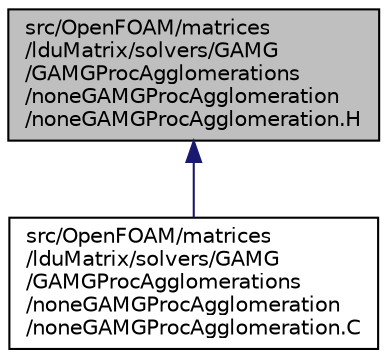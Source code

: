 digraph "src/OpenFOAM/matrices/lduMatrix/solvers/GAMG/GAMGProcAgglomerations/noneGAMGProcAgglomeration/noneGAMGProcAgglomeration.H"
{
  bgcolor="transparent";
  edge [fontname="Helvetica",fontsize="10",labelfontname="Helvetica",labelfontsize="10"];
  node [fontname="Helvetica",fontsize="10",shape=record];
  Node1 [label="src/OpenFOAM/matrices\l/lduMatrix/solvers/GAMG\l/GAMGProcAgglomerations\l/noneGAMGProcAgglomeration\l/noneGAMGProcAgglomeration.H",height=0.2,width=0.4,color="black", fillcolor="grey75", style="filled", fontcolor="black"];
  Node1 -> Node2 [dir="back",color="midnightblue",fontsize="10",style="solid",fontname="Helvetica"];
  Node2 [label="src/OpenFOAM/matrices\l/lduMatrix/solvers/GAMG\l/GAMGProcAgglomerations\l/noneGAMGProcAgglomeration\l/noneGAMGProcAgglomeration.C",height=0.2,width=0.4,color="black",URL="$a08677.html"];
}
